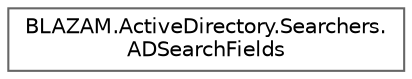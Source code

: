 digraph "Graphical Class Hierarchy"
{
 // LATEX_PDF_SIZE
  bgcolor="transparent";
  edge [fontname=Helvetica,fontsize=10,labelfontname=Helvetica,labelfontsize=10];
  node [fontname=Helvetica,fontsize=10,shape=box,height=0.2,width=0.4];
  rankdir="LR";
  Node0 [id="Node000000",label="BLAZAM.ActiveDirectory.Searchers.\lADSearchFields",height=0.2,width=0.4,color="grey40", fillcolor="white", style="filled",URL="$class_b_l_a_z_a_m_1_1_active_directory_1_1_searchers_1_1_a_d_search_fields.html",tooltip=" "];
}
